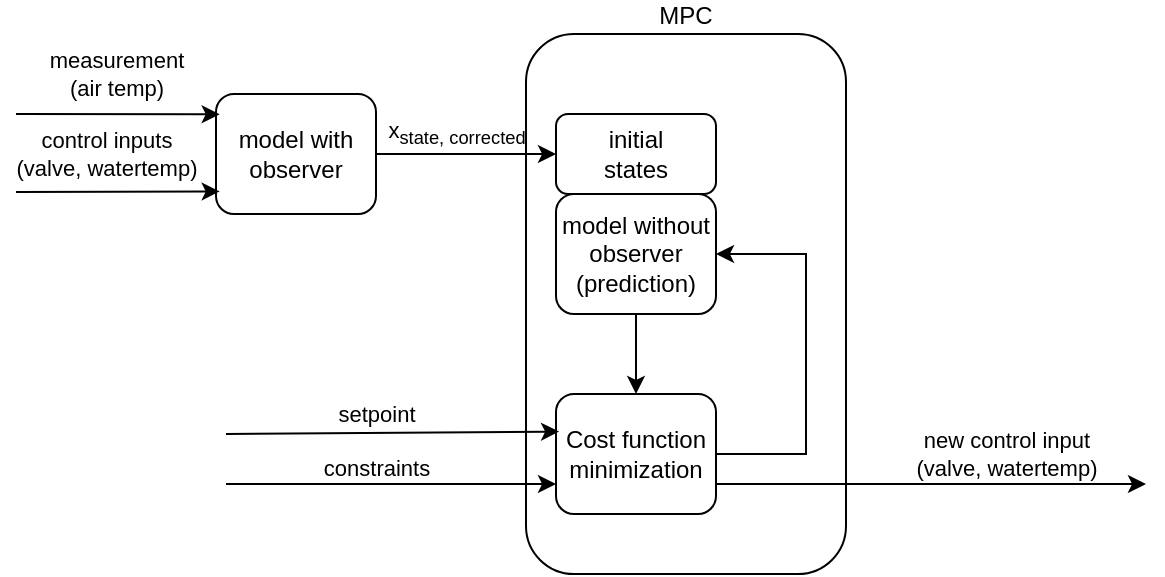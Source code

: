 <mxfile version="24.7.17">
  <diagram name="Page-1" id="TXBLCBbxvMM43df-tShJ">
    <mxGraphModel dx="637" dy="371" grid="1" gridSize="10" guides="1" tooltips="1" connect="1" arrows="1" fold="1" page="1" pageScale="1" pageWidth="850" pageHeight="1100" math="0" shadow="0">
      <root>
        <mxCell id="0" />
        <mxCell id="1" parent="0" />
        <mxCell id="IYnjx3HAwTj3ZGPyu7D4-1" value="model with&lt;br&gt;observer" style="rounded=1;whiteSpace=wrap;html=1;" vertex="1" parent="1">
          <mxGeometry x="175" y="350" width="80" height="60" as="geometry" />
        </mxCell>
        <mxCell id="IYnjx3HAwTj3ZGPyu7D4-2" value="" style="endArrow=classic;html=1;rounded=0;entryX=0.023;entryY=0.812;entryDx=0;entryDy=0;entryPerimeter=0;" edge="1" parent="1" target="IYnjx3HAwTj3ZGPyu7D4-1">
          <mxGeometry width="50" height="50" relative="1" as="geometry">
            <mxPoint x="75" y="399" as="sourcePoint" />
            <mxPoint x="155" y="379.89" as="targetPoint" />
          </mxGeometry>
        </mxCell>
        <mxCell id="IYnjx3HAwTj3ZGPyu7D4-3" value="control inputs&lt;br&gt;(valve, watertemp)" style="edgeLabel;html=1;align=center;verticalAlign=middle;resizable=0;points=[];" vertex="1" connectable="0" parent="IYnjx3HAwTj3ZGPyu7D4-2">
          <mxGeometry x="0.141" y="1" relative="1" as="geometry">
            <mxPoint x="-13" y="-18" as="offset" />
          </mxGeometry>
        </mxCell>
        <mxCell id="IYnjx3HAwTj3ZGPyu7D4-6" value="initial&lt;br&gt;states" style="rounded=1;whiteSpace=wrap;html=1;" vertex="1" parent="1">
          <mxGeometry x="345" y="360" width="80" height="40" as="geometry" />
        </mxCell>
        <mxCell id="IYnjx3HAwTj3ZGPyu7D4-7" value="" style="endArrow=classic;html=1;rounded=0;entryX=0;entryY=0.5;entryDx=0;entryDy=0;exitX=1;exitY=0.5;exitDx=0;exitDy=0;" edge="1" parent="1" source="IYnjx3HAwTj3ZGPyu7D4-1" target="IYnjx3HAwTj3ZGPyu7D4-6">
          <mxGeometry width="50" height="50" relative="1" as="geometry">
            <mxPoint x="165" y="380" as="sourcePoint" />
            <mxPoint x="215" y="330" as="targetPoint" />
          </mxGeometry>
        </mxCell>
        <mxCell id="IYnjx3HAwTj3ZGPyu7D4-8" value="x&lt;sub&gt;state, corrected&lt;/sub&gt;" style="edgeLabel;html=1;align=center;verticalAlign=middle;resizable=0;points=[];" vertex="1" connectable="0" parent="IYnjx3HAwTj3ZGPyu7D4-7">
          <mxGeometry x="0.129" relative="1" as="geometry">
            <mxPoint x="-11" y="-10" as="offset" />
          </mxGeometry>
        </mxCell>
        <mxCell id="IYnjx3HAwTj3ZGPyu7D4-9" value="" style="endArrow=classic;html=1;rounded=0;entryX=0.023;entryY=0.169;entryDx=0;entryDy=0;entryPerimeter=0;" edge="1" parent="1" target="IYnjx3HAwTj3ZGPyu7D4-1">
          <mxGeometry width="50" height="50" relative="1" as="geometry">
            <mxPoint x="75" y="360" as="sourcePoint" />
            <mxPoint x="167" y="360" as="targetPoint" />
          </mxGeometry>
        </mxCell>
        <mxCell id="IYnjx3HAwTj3ZGPyu7D4-10" value="measurement &lt;br&gt;(air temp)" style="edgeLabel;html=1;align=center;verticalAlign=middle;resizable=0;points=[];" vertex="1" connectable="0" parent="IYnjx3HAwTj3ZGPyu7D4-9">
          <mxGeometry x="0.141" y="1" relative="1" as="geometry">
            <mxPoint x="-8" y="-19" as="offset" />
          </mxGeometry>
        </mxCell>
        <mxCell id="IYnjx3HAwTj3ZGPyu7D4-12" value="MPC" style="rounded=1;whiteSpace=wrap;html=1;fillColor=none;labelPosition=center;verticalLabelPosition=top;align=center;verticalAlign=bottom;" vertex="1" parent="1">
          <mxGeometry x="330" y="320" width="160" height="270" as="geometry" />
        </mxCell>
        <mxCell id="IYnjx3HAwTj3ZGPyu7D4-14" value="model without&lt;br&gt;observer&lt;br&gt;(prediction)" style="rounded=1;whiteSpace=wrap;html=1;" vertex="1" parent="1">
          <mxGeometry x="345" y="400" width="80" height="60" as="geometry" />
        </mxCell>
        <mxCell id="IYnjx3HAwTj3ZGPyu7D4-15" value="Cost function&lt;br&gt;minimization" style="rounded=1;whiteSpace=wrap;html=1;" vertex="1" parent="1">
          <mxGeometry x="345" y="500" width="80" height="60" as="geometry" />
        </mxCell>
        <mxCell id="IYnjx3HAwTj3ZGPyu7D4-17" value="" style="endArrow=classic;html=1;rounded=0;entryX=1;entryY=0.5;entryDx=0;entryDy=0;exitX=1;exitY=0.5;exitDx=0;exitDy=0;" edge="1" parent="1" source="IYnjx3HAwTj3ZGPyu7D4-15" target="IYnjx3HAwTj3ZGPyu7D4-14">
          <mxGeometry width="50" height="50" relative="1" as="geometry">
            <mxPoint x="435.24" y="543.9" as="sourcePoint" />
            <mxPoint x="434.76" y="443.42" as="targetPoint" />
            <Array as="points">
              <mxPoint x="470" y="530" />
              <mxPoint x="470" y="430" />
            </Array>
          </mxGeometry>
        </mxCell>
        <mxCell id="IYnjx3HAwTj3ZGPyu7D4-18" value="" style="endArrow=classic;html=1;rounded=0;entryX=0.5;entryY=0;entryDx=0;entryDy=0;exitX=0.5;exitY=1;exitDx=0;exitDy=0;" edge="1" parent="1" source="IYnjx3HAwTj3ZGPyu7D4-14" target="IYnjx3HAwTj3ZGPyu7D4-15">
          <mxGeometry width="50" height="50" relative="1" as="geometry">
            <mxPoint x="330" y="450" as="sourcePoint" />
            <mxPoint x="380" y="400" as="targetPoint" />
          </mxGeometry>
        </mxCell>
        <mxCell id="IYnjx3HAwTj3ZGPyu7D4-20" value="" style="endArrow=classic;html=1;rounded=0;entryX=0.019;entryY=0.313;entryDx=0;entryDy=0;entryPerimeter=0;" edge="1" parent="1" target="IYnjx3HAwTj3ZGPyu7D4-15">
          <mxGeometry width="50" height="50" relative="1" as="geometry">
            <mxPoint x="180" y="520" as="sourcePoint" />
            <mxPoint x="380" y="430" as="targetPoint" />
          </mxGeometry>
        </mxCell>
        <mxCell id="IYnjx3HAwTj3ZGPyu7D4-21" value="setpoint" style="edgeLabel;html=1;align=center;verticalAlign=middle;resizable=0;points=[];" vertex="1" connectable="0" parent="IYnjx3HAwTj3ZGPyu7D4-20">
          <mxGeometry x="-0.286" y="-1" relative="1" as="geometry">
            <mxPoint x="15" y="-11" as="offset" />
          </mxGeometry>
        </mxCell>
        <mxCell id="IYnjx3HAwTj3ZGPyu7D4-22" value="" style="endArrow=classic;html=1;rounded=0;entryX=0;entryY=0.75;entryDx=0;entryDy=0;" edge="1" parent="1" target="IYnjx3HAwTj3ZGPyu7D4-15">
          <mxGeometry width="50" height="50" relative="1" as="geometry">
            <mxPoint x="180" y="545" as="sourcePoint" />
            <mxPoint x="380" y="430" as="targetPoint" />
          </mxGeometry>
        </mxCell>
        <mxCell id="IYnjx3HAwTj3ZGPyu7D4-23" value="constraints" style="edgeLabel;html=1;align=center;verticalAlign=middle;resizable=0;points=[];" vertex="1" connectable="0" parent="IYnjx3HAwTj3ZGPyu7D4-22">
          <mxGeometry x="-0.565" y="1" relative="1" as="geometry">
            <mxPoint x="39" y="-7" as="offset" />
          </mxGeometry>
        </mxCell>
        <mxCell id="IYnjx3HAwTj3ZGPyu7D4-24" value="" style="endArrow=classic;html=1;rounded=0;exitX=1;exitY=0.75;exitDx=0;exitDy=0;" edge="1" parent="1" source="IYnjx3HAwTj3ZGPyu7D4-15">
          <mxGeometry width="50" height="50" relative="1" as="geometry">
            <mxPoint x="580" y="500" as="sourcePoint" />
            <mxPoint x="640" y="545" as="targetPoint" />
          </mxGeometry>
        </mxCell>
        <mxCell id="IYnjx3HAwTj3ZGPyu7D4-25" value="new control input&lt;br&gt;(valve, watertemp)" style="edgeLabel;html=1;align=center;verticalAlign=middle;resizable=0;points=[];" vertex="1" connectable="0" parent="IYnjx3HAwTj3ZGPyu7D4-24">
          <mxGeometry x="0.515" relative="1" as="geometry">
            <mxPoint x="-18" y="-15" as="offset" />
          </mxGeometry>
        </mxCell>
      </root>
    </mxGraphModel>
  </diagram>
</mxfile>
